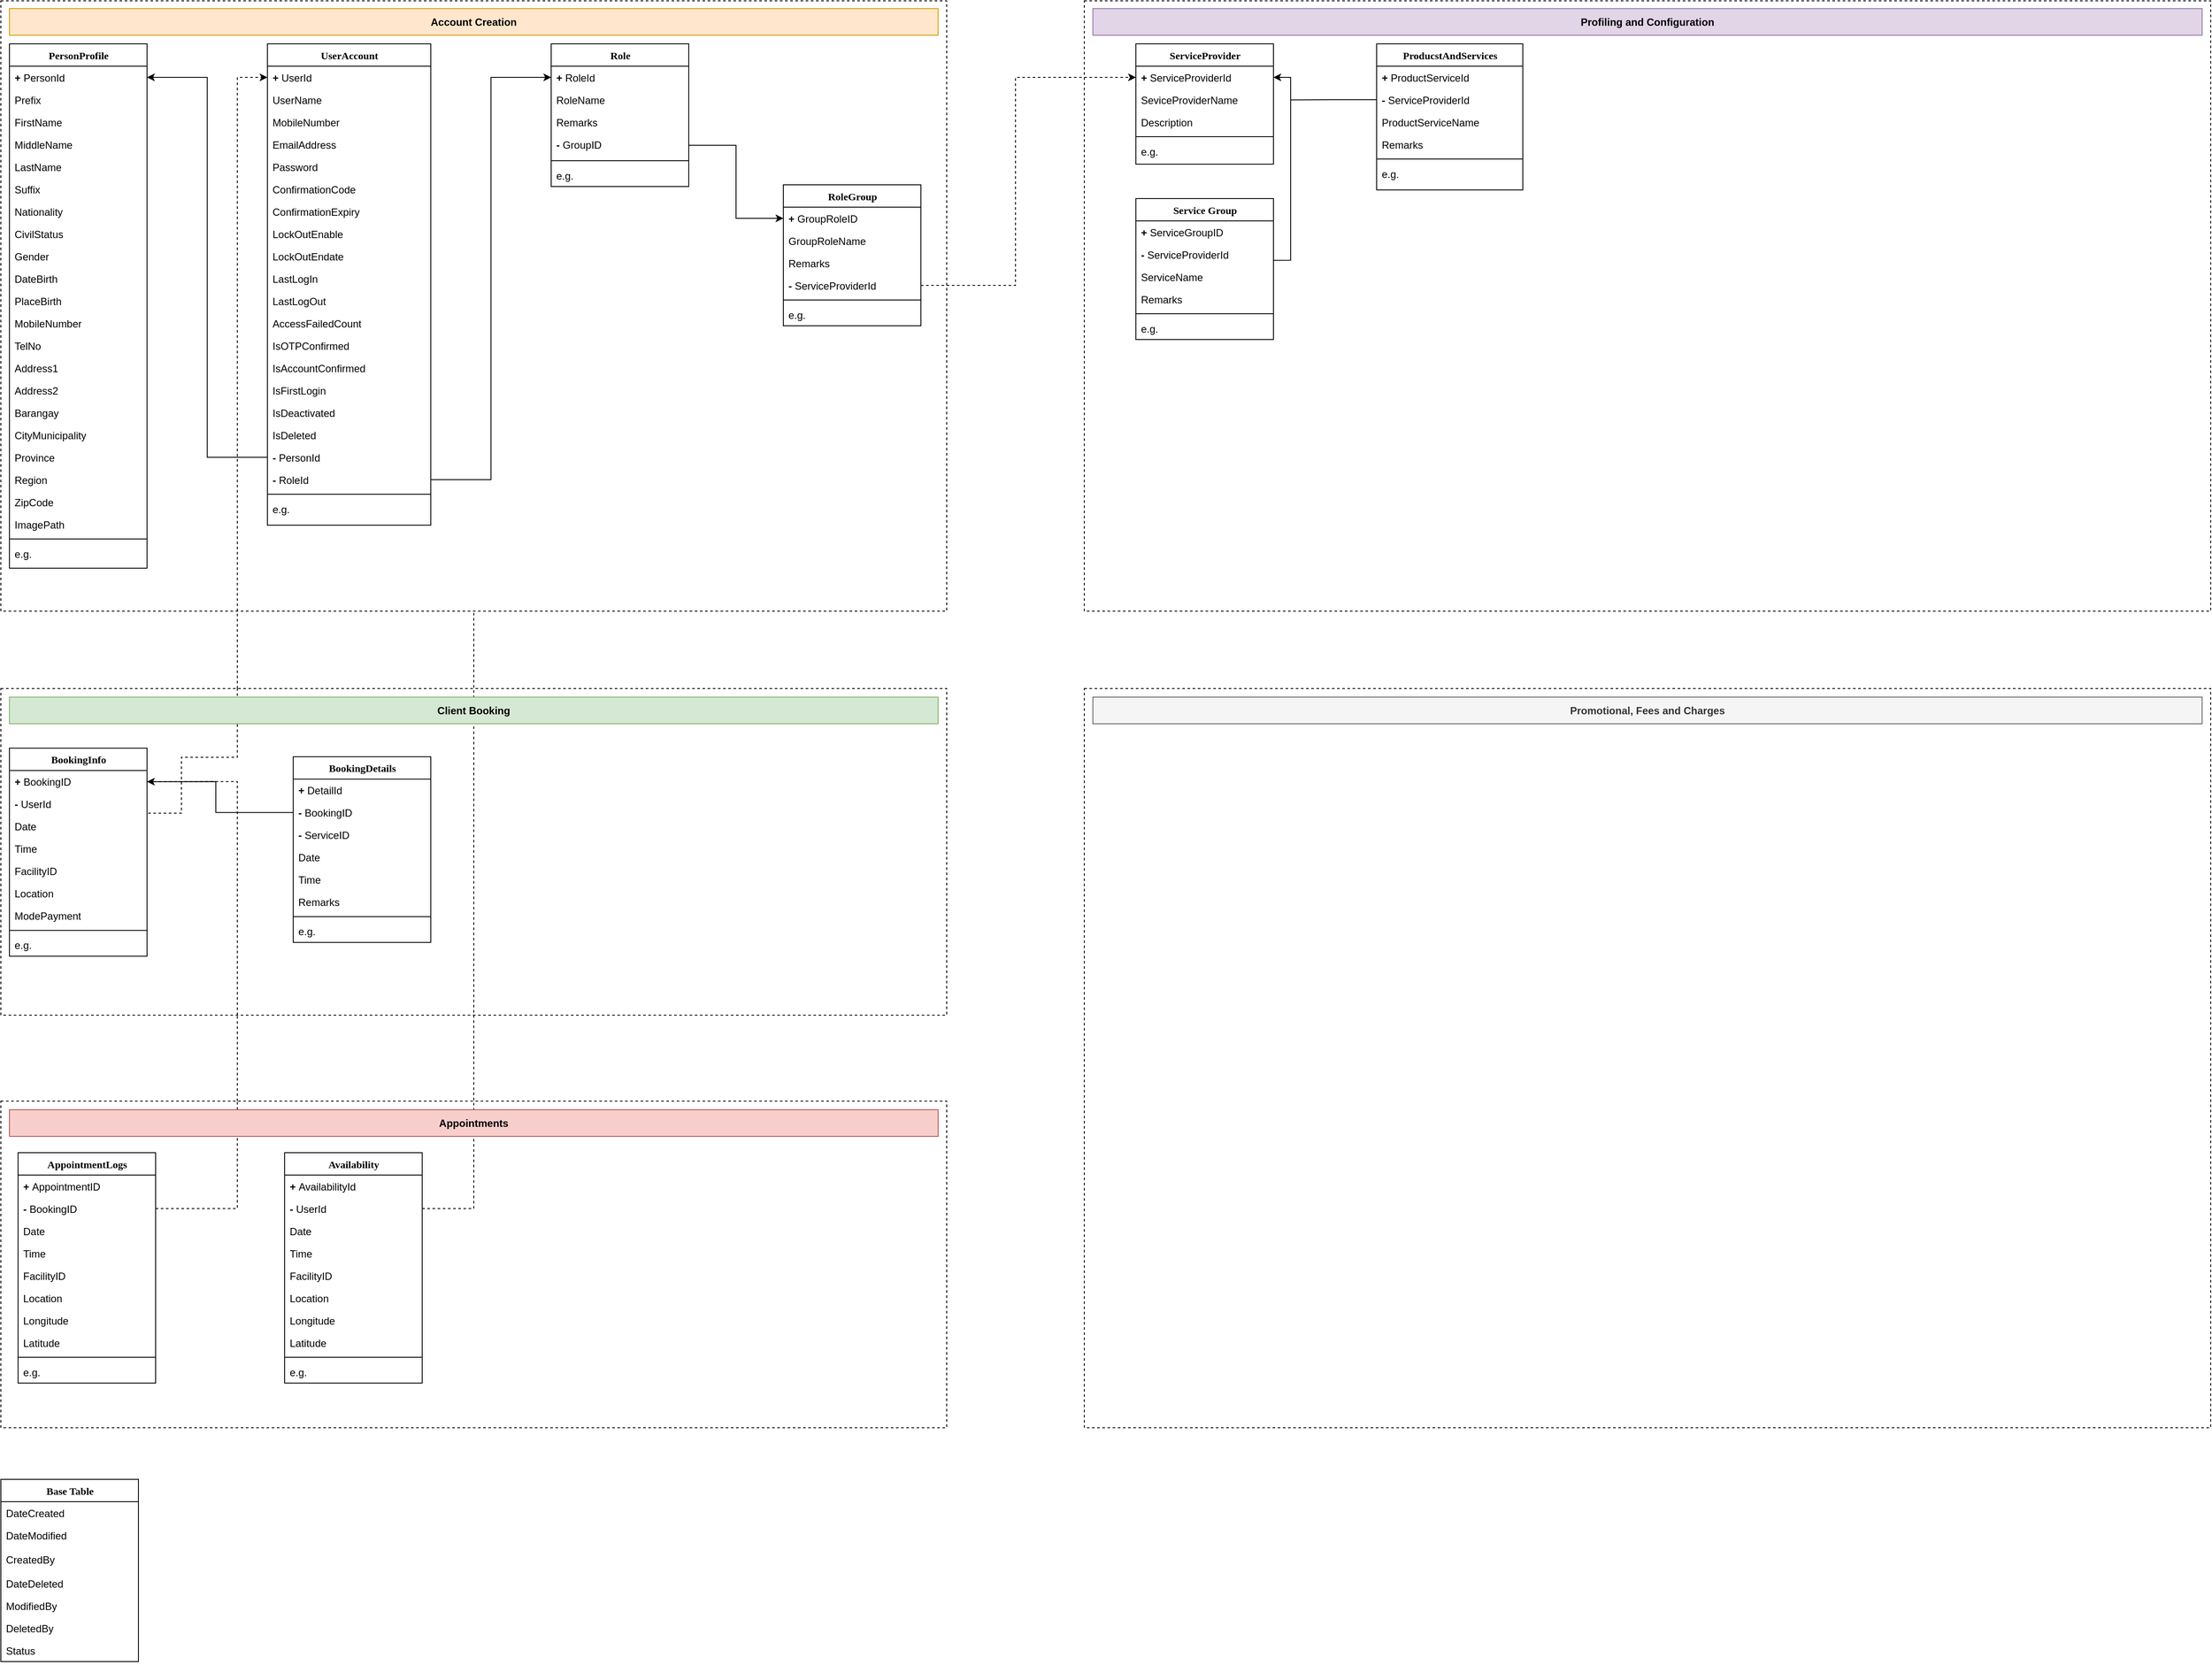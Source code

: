 <mxfile version="12.7.9" type="github"><diagram name="Page-1" id="9f46799a-70d6-7492-0946-bef42562c5a5"><mxGraphModel dx="1422" dy="755" grid="1" gridSize="10" guides="1" tooltips="1" connect="1" arrows="1" fold="1" page="1" pageScale="1" pageWidth="2000" pageHeight="1100" background="#ffffff" math="0" shadow="0"><root><mxCell id="0"/><mxCell id="1" parent="0"/><mxCell id="ITglvUe3gwtPKsWjHWGV-147" style="edgeStyle=orthogonalEdgeStyle;rounded=0;orthogonalLoop=1;jettySize=auto;html=1;exitX=1;exitY=0.5;exitDx=0;exitDy=0;entryX=0.5;entryY=1;entryDx=0;entryDy=0;dashed=1;endArrow=none;endFill=0;" parent="1" source="ITglvUe3gwtPKsWjHWGV-105" target="q9Uzjsfw6hCH-SWGccQt-11" edge="1"><mxGeometry relative="1" as="geometry"/></mxCell><mxCell id="ITglvUe3gwtPKsWjHWGV-150" value="" style="rounded=0;whiteSpace=wrap;html=1;fillColor=none;dashed=1;" parent="1" vertex="1"><mxGeometry x="1270" y="10" width="1310" height="710" as="geometry"/></mxCell><mxCell id="ITglvUe3gwtPKsWjHWGV-44" value="" style="rounded=0;whiteSpace=wrap;html=1;fillColor=none;dashed=1;" parent="1" vertex="1"><mxGeometry x="10" y="810" width="1100" height="380" as="geometry"/></mxCell><mxCell id="q9Uzjsfw6hCH-SWGccQt-11" value="" style="rounded=0;whiteSpace=wrap;html=1;fillColor=none;dashed=1;" parent="1" vertex="1"><mxGeometry x="10" y="10" width="1100" height="710" as="geometry"/></mxCell><mxCell id="78961159f06e98e8-17" value="PersonProfile" style="swimlane;html=1;fontStyle=1;align=center;verticalAlign=top;childLayout=stackLayout;horizontal=1;startSize=26;horizontalStack=0;resizeParent=1;resizeLast=0;collapsible=1;marginBottom=0;swimlaneFillColor=#ffffff;rounded=0;shadow=0;comic=0;labelBackgroundColor=none;strokeWidth=1;fillColor=none;fontFamily=Verdana;fontSize=12" parent="1" vertex="1"><mxGeometry x="20" y="60" width="160" height="610" as="geometry"><mxRectangle x="50" y="53" width="130" height="26" as="alternateBounds"/></mxGeometry></mxCell><mxCell id="78961159f06e98e8-21" value="&lt;b&gt;+&lt;/b&gt;&amp;nbsp;PersonId" style="text;html=1;strokeColor=none;fillColor=none;align=left;verticalAlign=top;spacingLeft=4;spacingRight=4;whiteSpace=wrap;overflow=hidden;rotatable=0;points=[[0,0.5],[1,0.5]];portConstraint=eastwest;" parent="78961159f06e98e8-17" vertex="1"><mxGeometry y="26" width="160" height="26" as="geometry"/></mxCell><mxCell id="78961159f06e98e8-25" value="Prefix" style="text;html=1;strokeColor=none;fillColor=none;align=left;verticalAlign=top;spacingLeft=4;spacingRight=4;whiteSpace=wrap;overflow=hidden;rotatable=0;points=[[0,0.5],[1,0.5]];portConstraint=eastwest;" parent="78961159f06e98e8-17" vertex="1"><mxGeometry y="52" width="160" height="26" as="geometry"/></mxCell><mxCell id="78961159f06e98e8-26" value="FirstName" style="text;html=1;strokeColor=none;fillColor=none;align=left;verticalAlign=top;spacingLeft=4;spacingRight=4;whiteSpace=wrap;overflow=hidden;rotatable=0;points=[[0,0.5],[1,0.5]];portConstraint=eastwest;" parent="78961159f06e98e8-17" vertex="1"><mxGeometry y="78" width="160" height="26" as="geometry"/></mxCell><mxCell id="78961159f06e98e8-24" value="MiddleName" style="text;html=1;strokeColor=none;fillColor=none;align=left;verticalAlign=top;spacingLeft=4;spacingRight=4;whiteSpace=wrap;overflow=hidden;rotatable=0;points=[[0,0.5],[1,0.5]];portConstraint=eastwest;" parent="78961159f06e98e8-17" vertex="1"><mxGeometry y="104" width="160" height="26" as="geometry"/></mxCell><mxCell id="q9Uzjsfw6hCH-SWGccQt-18" value="LastName" style="text;html=1;strokeColor=none;fillColor=none;align=left;verticalAlign=top;spacingLeft=4;spacingRight=4;whiteSpace=wrap;overflow=hidden;rotatable=0;points=[[0,0.5],[1,0.5]];portConstraint=eastwest;" parent="78961159f06e98e8-17" vertex="1"><mxGeometry y="130" width="160" height="26" as="geometry"/></mxCell><mxCell id="q9Uzjsfw6hCH-SWGccQt-19" value="Suffix" style="text;html=1;strokeColor=none;fillColor=none;align=left;verticalAlign=top;spacingLeft=4;spacingRight=4;whiteSpace=wrap;overflow=hidden;rotatable=0;points=[[0,0.5],[1,0.5]];portConstraint=eastwest;" parent="78961159f06e98e8-17" vertex="1"><mxGeometry y="156" width="160" height="26" as="geometry"/></mxCell><mxCell id="q9Uzjsfw6hCH-SWGccQt-20" value="Nationality" style="text;html=1;strokeColor=none;fillColor=none;align=left;verticalAlign=top;spacingLeft=4;spacingRight=4;whiteSpace=wrap;overflow=hidden;rotatable=0;points=[[0,0.5],[1,0.5]];portConstraint=eastwest;" parent="78961159f06e98e8-17" vertex="1"><mxGeometry y="182" width="160" height="26" as="geometry"/></mxCell><mxCell id="q9Uzjsfw6hCH-SWGccQt-21" value="CivilStatus" style="text;html=1;strokeColor=none;fillColor=none;align=left;verticalAlign=top;spacingLeft=4;spacingRight=4;whiteSpace=wrap;overflow=hidden;rotatable=0;points=[[0,0.5],[1,0.5]];portConstraint=eastwest;" parent="78961159f06e98e8-17" vertex="1"><mxGeometry y="208" width="160" height="26" as="geometry"/></mxCell><mxCell id="q9Uzjsfw6hCH-SWGccQt-22" value="Gender" style="text;html=1;strokeColor=none;fillColor=none;align=left;verticalAlign=top;spacingLeft=4;spacingRight=4;whiteSpace=wrap;overflow=hidden;rotatable=0;points=[[0,0.5],[1,0.5]];portConstraint=eastwest;" parent="78961159f06e98e8-17" vertex="1"><mxGeometry y="234" width="160" height="26" as="geometry"/></mxCell><mxCell id="q9Uzjsfw6hCH-SWGccQt-23" value="DateBirth" style="text;html=1;strokeColor=none;fillColor=none;align=left;verticalAlign=top;spacingLeft=4;spacingRight=4;whiteSpace=wrap;overflow=hidden;rotatable=0;points=[[0,0.5],[1,0.5]];portConstraint=eastwest;" parent="78961159f06e98e8-17" vertex="1"><mxGeometry y="260" width="160" height="26" as="geometry"/></mxCell><mxCell id="q9Uzjsfw6hCH-SWGccQt-24" value="PlaceBirth" style="text;html=1;strokeColor=none;fillColor=none;align=left;verticalAlign=top;spacingLeft=4;spacingRight=4;whiteSpace=wrap;overflow=hidden;rotatable=0;points=[[0,0.5],[1,0.5]];portConstraint=eastwest;" parent="78961159f06e98e8-17" vertex="1"><mxGeometry y="286" width="160" height="26" as="geometry"/></mxCell><mxCell id="q9Uzjsfw6hCH-SWGccQt-25" value="MobileNumber" style="text;html=1;strokeColor=none;fillColor=none;align=left;verticalAlign=top;spacingLeft=4;spacingRight=4;whiteSpace=wrap;overflow=hidden;rotatable=0;points=[[0,0.5],[1,0.5]];portConstraint=eastwest;" parent="78961159f06e98e8-17" vertex="1"><mxGeometry y="312" width="160" height="26" as="geometry"/></mxCell><mxCell id="q9Uzjsfw6hCH-SWGccQt-26" value="TelNo" style="text;html=1;strokeColor=none;fillColor=none;align=left;verticalAlign=top;spacingLeft=4;spacingRight=4;whiteSpace=wrap;overflow=hidden;rotatable=0;points=[[0,0.5],[1,0.5]];portConstraint=eastwest;" parent="78961159f06e98e8-17" vertex="1"><mxGeometry y="338" width="160" height="26" as="geometry"/></mxCell><mxCell id="q9Uzjsfw6hCH-SWGccQt-27" value="Address1" style="text;html=1;strokeColor=none;fillColor=none;align=left;verticalAlign=top;spacingLeft=4;spacingRight=4;whiteSpace=wrap;overflow=hidden;rotatable=0;points=[[0,0.5],[1,0.5]];portConstraint=eastwest;" parent="78961159f06e98e8-17" vertex="1"><mxGeometry y="364" width="160" height="26" as="geometry"/></mxCell><mxCell id="q9Uzjsfw6hCH-SWGccQt-28" value="Address2" style="text;html=1;strokeColor=none;fillColor=none;align=left;verticalAlign=top;spacingLeft=4;spacingRight=4;whiteSpace=wrap;overflow=hidden;rotatable=0;points=[[0,0.5],[1,0.5]];portConstraint=eastwest;" parent="78961159f06e98e8-17" vertex="1"><mxGeometry y="390" width="160" height="26" as="geometry"/></mxCell><mxCell id="q9Uzjsfw6hCH-SWGccQt-29" value="Barangay" style="text;html=1;strokeColor=none;fillColor=none;align=left;verticalAlign=top;spacingLeft=4;spacingRight=4;whiteSpace=wrap;overflow=hidden;rotatable=0;points=[[0,0.5],[1,0.5]];portConstraint=eastwest;" parent="78961159f06e98e8-17" vertex="1"><mxGeometry y="416" width="160" height="26" as="geometry"/></mxCell><mxCell id="q9Uzjsfw6hCH-SWGccQt-30" value="CityMunicipality" style="text;html=1;strokeColor=none;fillColor=none;align=left;verticalAlign=top;spacingLeft=4;spacingRight=4;whiteSpace=wrap;overflow=hidden;rotatable=0;points=[[0,0.5],[1,0.5]];portConstraint=eastwest;" parent="78961159f06e98e8-17" vertex="1"><mxGeometry y="442" width="160" height="26" as="geometry"/></mxCell><mxCell id="q9Uzjsfw6hCH-SWGccQt-31" value="Province" style="text;html=1;strokeColor=none;fillColor=none;align=left;verticalAlign=top;spacingLeft=4;spacingRight=4;whiteSpace=wrap;overflow=hidden;rotatable=0;points=[[0,0.5],[1,0.5]];portConstraint=eastwest;" parent="78961159f06e98e8-17" vertex="1"><mxGeometry y="468" width="160" height="26" as="geometry"/></mxCell><mxCell id="q9Uzjsfw6hCH-SWGccQt-32" value="Region" style="text;html=1;strokeColor=none;fillColor=none;align=left;verticalAlign=top;spacingLeft=4;spacingRight=4;whiteSpace=wrap;overflow=hidden;rotatable=0;points=[[0,0.5],[1,0.5]];portConstraint=eastwest;" parent="78961159f06e98e8-17" vertex="1"><mxGeometry y="494" width="160" height="26" as="geometry"/></mxCell><mxCell id="q9Uzjsfw6hCH-SWGccQt-33" value="ZipCode" style="text;html=1;strokeColor=none;fillColor=none;align=left;verticalAlign=top;spacingLeft=4;spacingRight=4;whiteSpace=wrap;overflow=hidden;rotatable=0;points=[[0,0.5],[1,0.5]];portConstraint=eastwest;" parent="78961159f06e98e8-17" vertex="1"><mxGeometry y="520" width="160" height="26" as="geometry"/></mxCell><mxCell id="q9Uzjsfw6hCH-SWGccQt-34" value="ImagePath" style="text;html=1;strokeColor=none;fillColor=none;align=left;verticalAlign=top;spacingLeft=4;spacingRight=4;whiteSpace=wrap;overflow=hidden;rotatable=0;points=[[0,0.5],[1,0.5]];portConstraint=eastwest;" parent="78961159f06e98e8-17" vertex="1"><mxGeometry y="546" width="160" height="26" as="geometry"/></mxCell><mxCell id="78961159f06e98e8-19" value="" style="line;html=1;strokeWidth=1;fillColor=none;align=left;verticalAlign=middle;spacingTop=-1;spacingLeft=3;spacingRight=3;rotatable=0;labelPosition=right;points=[];portConstraint=eastwest;" parent="78961159f06e98e8-17" vertex="1"><mxGeometry y="572" width="160" height="8" as="geometry"/></mxCell><mxCell id="ITglvUe3gwtPKsWjHWGV-89" value="e.g." style="text;html=1;strokeColor=none;fillColor=none;align=left;verticalAlign=top;spacingLeft=4;spacingRight=4;whiteSpace=wrap;overflow=hidden;rotatable=0;points=[[0,0.5],[1,0.5]];portConstraint=eastwest;" parent="78961159f06e98e8-17" vertex="1"><mxGeometry y="580" width="160" height="26" as="geometry"/></mxCell><mxCell id="78961159f06e98e8-30" value="UserAccount" style="swimlane;html=1;fontStyle=1;align=center;verticalAlign=top;childLayout=stackLayout;horizontal=1;startSize=26;horizontalStack=0;resizeParent=1;resizeLast=0;collapsible=1;marginBottom=0;swimlaneFillColor=#ffffff;rounded=0;shadow=0;comic=0;labelBackgroundColor=none;strokeWidth=1;fillColor=none;fontFamily=Verdana;fontSize=12" parent="1" vertex="1"><mxGeometry x="320" y="60" width="190" height="560" as="geometry"/></mxCell><mxCell id="78961159f06e98e8-31" value="&lt;b&gt;+&lt;/b&gt;&amp;nbsp;UserId" style="text;html=1;strokeColor=none;fillColor=none;align=left;verticalAlign=top;spacingLeft=4;spacingRight=4;whiteSpace=wrap;overflow=hidden;rotatable=0;points=[[0,0.5],[1,0.5]];portConstraint=eastwest;" parent="78961159f06e98e8-30" vertex="1"><mxGeometry y="26" width="190" height="26" as="geometry"/></mxCell><mxCell id="q9Uzjsfw6hCH-SWGccQt-2" value="UserName" style="text;html=1;strokeColor=none;fillColor=none;align=left;verticalAlign=top;spacingLeft=4;spacingRight=4;whiteSpace=wrap;overflow=hidden;rotatable=0;points=[[0,0.5],[1,0.5]];portConstraint=eastwest;" parent="78961159f06e98e8-30" vertex="1"><mxGeometry y="52" width="190" height="26" as="geometry"/></mxCell><mxCell id="78961159f06e98e8-32" value="MobileNumber" style="text;html=1;strokeColor=none;fillColor=none;align=left;verticalAlign=top;spacingLeft=4;spacingRight=4;whiteSpace=wrap;overflow=hidden;rotatable=0;points=[[0,0.5],[1,0.5]];portConstraint=eastwest;" parent="78961159f06e98e8-30" vertex="1"><mxGeometry y="78" width="190" height="26" as="geometry"/></mxCell><mxCell id="RQwbp3PXeXfjV2l4p9B8-5" value="EmailAddress" style="text;html=1;strokeColor=none;fillColor=none;align=left;verticalAlign=top;spacingLeft=4;spacingRight=4;whiteSpace=wrap;overflow=hidden;rotatable=0;points=[[0,0.5],[1,0.5]];portConstraint=eastwest;" parent="78961159f06e98e8-30" vertex="1"><mxGeometry y="104" width="190" height="26" as="geometry"/></mxCell><mxCell id="78961159f06e98e8-33" value="Password" style="text;html=1;strokeColor=none;fillColor=none;align=left;verticalAlign=top;spacingLeft=4;spacingRight=4;whiteSpace=wrap;overflow=hidden;rotatable=0;points=[[0,0.5],[1,0.5]];portConstraint=eastwest;" parent="78961159f06e98e8-30" vertex="1"><mxGeometry y="130" width="190" height="26" as="geometry"/></mxCell><mxCell id="78961159f06e98e8-36" value="ConfirmationCode" style="text;html=1;strokeColor=none;fillColor=none;align=left;verticalAlign=top;spacingLeft=4;spacingRight=4;whiteSpace=wrap;overflow=hidden;rotatable=0;points=[[0,0.5],[1,0.5]];portConstraint=eastwest;" parent="78961159f06e98e8-30" vertex="1"><mxGeometry y="156" width="190" height="26" as="geometry"/></mxCell><mxCell id="78961159f06e98e8-37" value="ConfirmationExpiry" style="text;html=1;strokeColor=none;fillColor=none;align=left;verticalAlign=top;spacingLeft=4;spacingRight=4;whiteSpace=wrap;overflow=hidden;rotatable=0;points=[[0,0.5],[1,0.5]];portConstraint=eastwest;" parent="78961159f06e98e8-30" vertex="1"><mxGeometry y="182" width="190" height="26" as="geometry"/></mxCell><mxCell id="ITglvUe3gwtPKsWjHWGV-1" value="LockOutEnable" style="text;html=1;strokeColor=none;fillColor=none;align=left;verticalAlign=top;spacingLeft=4;spacingRight=4;whiteSpace=wrap;overflow=hidden;rotatable=0;points=[[0,0.5],[1,0.5]];portConstraint=eastwest;" parent="78961159f06e98e8-30" vertex="1"><mxGeometry y="208" width="190" height="26" as="geometry"/></mxCell><mxCell id="ITglvUe3gwtPKsWjHWGV-3" value="LockOutEndate" style="text;html=1;strokeColor=none;fillColor=none;align=left;verticalAlign=top;spacingLeft=4;spacingRight=4;whiteSpace=wrap;overflow=hidden;rotatable=0;points=[[0,0.5],[1,0.5]];portConstraint=eastwest;" parent="78961159f06e98e8-30" vertex="1"><mxGeometry y="234" width="190" height="26" as="geometry"/></mxCell><mxCell id="ITglvUe3gwtPKsWjHWGV-4" value="LastLogIn" style="text;html=1;strokeColor=none;fillColor=none;align=left;verticalAlign=top;spacingLeft=4;spacingRight=4;whiteSpace=wrap;overflow=hidden;rotatable=0;points=[[0,0.5],[1,0.5]];portConstraint=eastwest;" parent="78961159f06e98e8-30" vertex="1"><mxGeometry y="260" width="190" height="26" as="geometry"/></mxCell><mxCell id="ITglvUe3gwtPKsWjHWGV-5" value="LastLogOut" style="text;html=1;strokeColor=none;fillColor=none;align=left;verticalAlign=top;spacingLeft=4;spacingRight=4;whiteSpace=wrap;overflow=hidden;rotatable=0;points=[[0,0.5],[1,0.5]];portConstraint=eastwest;" parent="78961159f06e98e8-30" vertex="1"><mxGeometry y="286" width="190" height="26" as="geometry"/></mxCell><mxCell id="ITglvUe3gwtPKsWjHWGV-6" value="AccessFailedCount" style="text;html=1;strokeColor=none;fillColor=none;align=left;verticalAlign=top;spacingLeft=4;spacingRight=4;whiteSpace=wrap;overflow=hidden;rotatable=0;points=[[0,0.5],[1,0.5]];portConstraint=eastwest;" parent="78961159f06e98e8-30" vertex="1"><mxGeometry y="312" width="190" height="26" as="geometry"/></mxCell><mxCell id="ITglvUe3gwtPKsWjHWGV-14" value="IsOTPConfirmed" style="text;html=1;strokeColor=none;fillColor=none;align=left;verticalAlign=top;spacingLeft=4;spacingRight=4;whiteSpace=wrap;overflow=hidden;rotatable=0;points=[[0,0.5],[1,0.5]];portConstraint=eastwest;" parent="78961159f06e98e8-30" vertex="1"><mxGeometry y="338" width="190" height="26" as="geometry"/></mxCell><mxCell id="ITglvUe3gwtPKsWjHWGV-7" value="IsAccountConfirmed" style="text;html=1;strokeColor=none;fillColor=none;align=left;verticalAlign=top;spacingLeft=4;spacingRight=4;whiteSpace=wrap;overflow=hidden;rotatable=0;points=[[0,0.5],[1,0.5]];portConstraint=eastwest;" parent="78961159f06e98e8-30" vertex="1"><mxGeometry y="364" width="190" height="26" as="geometry"/></mxCell><mxCell id="ITglvUe3gwtPKsWjHWGV-9" value="IsFirstLogin" style="text;html=1;strokeColor=none;fillColor=none;align=left;verticalAlign=top;spacingLeft=4;spacingRight=4;whiteSpace=wrap;overflow=hidden;rotatable=0;points=[[0,0.5],[1,0.5]];portConstraint=eastwest;" parent="78961159f06e98e8-30" vertex="1"><mxGeometry y="390" width="190" height="26" as="geometry"/></mxCell><mxCell id="ITglvUe3gwtPKsWjHWGV-10" value="IsDeactivated" style="text;html=1;strokeColor=none;fillColor=none;align=left;verticalAlign=top;spacingLeft=4;spacingRight=4;whiteSpace=wrap;overflow=hidden;rotatable=0;points=[[0,0.5],[1,0.5]];portConstraint=eastwest;" parent="78961159f06e98e8-30" vertex="1"><mxGeometry y="416" width="190" height="26" as="geometry"/></mxCell><mxCell id="ITglvUe3gwtPKsWjHWGV-11" value="IsDeleted" style="text;html=1;strokeColor=none;fillColor=none;align=left;verticalAlign=top;spacingLeft=4;spacingRight=4;whiteSpace=wrap;overflow=hidden;rotatable=0;points=[[0,0.5],[1,0.5]];portConstraint=eastwest;" parent="78961159f06e98e8-30" vertex="1"><mxGeometry y="442" width="190" height="26" as="geometry"/></mxCell><mxCell id="RQwbp3PXeXfjV2l4p9B8-6" value="&lt;b&gt;-&amp;nbsp;&lt;/b&gt;PersonId" style="text;html=1;strokeColor=none;fillColor=none;align=left;verticalAlign=top;spacingLeft=4;spacingRight=4;whiteSpace=wrap;overflow=hidden;rotatable=0;points=[[0,0.5],[1,0.5]];portConstraint=eastwest;" parent="78961159f06e98e8-30" vertex="1"><mxGeometry y="468" width="190" height="26" as="geometry"/></mxCell><mxCell id="78961159f06e98e8-34" value="&lt;b&gt;-&amp;nbsp;&lt;/b&gt;RoleId" style="text;html=1;strokeColor=none;fillColor=none;align=left;verticalAlign=top;spacingLeft=4;spacingRight=4;whiteSpace=wrap;overflow=hidden;rotatable=0;points=[[0,0.5],[1,0.5]];portConstraint=eastwest;" parent="78961159f06e98e8-30" vertex="1"><mxGeometry y="494" width="190" height="26" as="geometry"/></mxCell><mxCell id="78961159f06e98e8-38" value="" style="line;html=1;strokeWidth=1;fillColor=none;align=left;verticalAlign=middle;spacingTop=-1;spacingLeft=3;spacingRight=3;rotatable=0;labelPosition=right;points=[];portConstraint=eastwest;" parent="78961159f06e98e8-30" vertex="1"><mxGeometry y="520" width="190" height="8" as="geometry"/></mxCell><mxCell id="ITglvUe3gwtPKsWjHWGV-15" value="e.g." style="text;html=1;strokeColor=none;fillColor=none;align=left;verticalAlign=top;spacingLeft=4;spacingRight=4;whiteSpace=wrap;overflow=hidden;rotatable=0;points=[[0,0.5],[1,0.5]];portConstraint=eastwest;" parent="78961159f06e98e8-30" vertex="1"><mxGeometry y="528" width="190" height="26" as="geometry"/></mxCell><mxCell id="78961159f06e98e8-95" value="Role" style="swimlane;html=1;fontStyle=1;align=center;verticalAlign=top;childLayout=stackLayout;horizontal=1;startSize=26;horizontalStack=0;resizeParent=1;resizeLast=0;collapsible=1;marginBottom=0;swimlaneFillColor=#ffffff;rounded=0;shadow=0;comic=0;labelBackgroundColor=none;strokeWidth=1;fillColor=none;fontFamily=Verdana;fontSize=12" parent="1" vertex="1"><mxGeometry x="650" y="60" width="160" height="166" as="geometry"/></mxCell><mxCell id="78961159f06e98e8-96" value="&lt;b&gt;+&lt;/b&gt;&amp;nbsp;RoleId" style="text;html=1;strokeColor=none;fillColor=none;align=left;verticalAlign=top;spacingLeft=4;spacingRight=4;whiteSpace=wrap;overflow=hidden;rotatable=0;points=[[0,0.5],[1,0.5]];portConstraint=eastwest;" parent="78961159f06e98e8-95" vertex="1"><mxGeometry y="26" width="160" height="26" as="geometry"/></mxCell><mxCell id="ITglvUe3gwtPKsWjHWGV-20" value="RoleName" style="text;html=1;strokeColor=none;fillColor=none;align=left;verticalAlign=top;spacingLeft=4;spacingRight=4;whiteSpace=wrap;overflow=hidden;rotatable=0;points=[[0,0.5],[1,0.5]];portConstraint=eastwest;" parent="78961159f06e98e8-95" vertex="1"><mxGeometry y="52" width="160" height="26" as="geometry"/></mxCell><mxCell id="78961159f06e98e8-98" value="Remarks" style="text;html=1;strokeColor=none;fillColor=none;align=left;verticalAlign=top;spacingLeft=4;spacingRight=4;whiteSpace=wrap;overflow=hidden;rotatable=0;points=[[0,0.5],[1,0.5]];portConstraint=eastwest;" parent="78961159f06e98e8-95" vertex="1"><mxGeometry y="78" width="160" height="26" as="geometry"/></mxCell><mxCell id="78961159f06e98e8-97" value="&lt;b&gt;-&amp;nbsp;&lt;/b&gt;GroupID" style="text;html=1;strokeColor=none;fillColor=none;align=left;verticalAlign=top;spacingLeft=4;spacingRight=4;whiteSpace=wrap;overflow=hidden;rotatable=0;points=[[0,0.5],[1,0.5]];portConstraint=eastwest;" parent="78961159f06e98e8-95" vertex="1"><mxGeometry y="104" width="160" height="28" as="geometry"/></mxCell><mxCell id="78961159f06e98e8-103" value="" style="line;html=1;strokeWidth=1;fillColor=none;align=left;verticalAlign=middle;spacingTop=-1;spacingLeft=3;spacingRight=3;rotatable=0;labelPosition=right;points=[];portConstraint=eastwest;" parent="78961159f06e98e8-95" vertex="1"><mxGeometry y="132" width="160" height="8" as="geometry"/></mxCell><mxCell id="ITglvUe3gwtPKsWjHWGV-91" value="e.g." style="text;html=1;strokeColor=none;fillColor=none;align=left;verticalAlign=top;spacingLeft=4;spacingRight=4;whiteSpace=wrap;overflow=hidden;rotatable=0;points=[[0,0.5],[1,0.5]];portConstraint=eastwest;" parent="78961159f06e98e8-95" vertex="1"><mxGeometry y="140" width="160" height="26" as="geometry"/></mxCell><mxCell id="78961159f06e98e8-108" value="ServiceProvider" style="swimlane;html=1;fontStyle=1;align=center;verticalAlign=top;childLayout=stackLayout;horizontal=1;startSize=26;horizontalStack=0;resizeParent=1;resizeLast=0;collapsible=1;marginBottom=0;swimlaneFillColor=#ffffff;rounded=0;shadow=0;comic=0;labelBackgroundColor=none;strokeWidth=1;fillColor=none;fontFamily=Verdana;fontSize=12" parent="1" vertex="1"><mxGeometry x="1330" y="60" width="160" height="140" as="geometry"/></mxCell><mxCell id="78961159f06e98e8-109" value="&lt;b&gt;+&lt;/b&gt;&amp;nbsp;ServiceProviderId" style="text;html=1;strokeColor=none;fillColor=none;align=left;verticalAlign=top;spacingLeft=4;spacingRight=4;whiteSpace=wrap;overflow=hidden;rotatable=0;points=[[0,0.5],[1,0.5]];portConstraint=eastwest;" parent="78961159f06e98e8-108" vertex="1"><mxGeometry y="26" width="160" height="26" as="geometry"/></mxCell><mxCell id="78961159f06e98e8-110" value="SeviceProviderName" style="text;html=1;strokeColor=none;fillColor=none;align=left;verticalAlign=top;spacingLeft=4;spacingRight=4;whiteSpace=wrap;overflow=hidden;rotatable=0;points=[[0,0.5],[1,0.5]];portConstraint=eastwest;" parent="78961159f06e98e8-108" vertex="1"><mxGeometry y="52" width="160" height="26" as="geometry"/></mxCell><mxCell id="ITglvUe3gwtPKsWjHWGV-40" value="Description" style="text;html=1;strokeColor=none;fillColor=none;align=left;verticalAlign=top;spacingLeft=4;spacingRight=4;whiteSpace=wrap;overflow=hidden;rotatable=0;points=[[0,0.5],[1,0.5]];portConstraint=eastwest;" parent="78961159f06e98e8-108" vertex="1"><mxGeometry y="78" width="160" height="26" as="geometry"/></mxCell><mxCell id="78961159f06e98e8-116" value="" style="line;html=1;strokeWidth=1;fillColor=none;align=left;verticalAlign=middle;spacingTop=-1;spacingLeft=3;spacingRight=3;rotatable=0;labelPosition=right;points=[];portConstraint=eastwest;" parent="78961159f06e98e8-108" vertex="1"><mxGeometry y="104" width="160" height="8" as="geometry"/></mxCell><mxCell id="ITglvUe3gwtPKsWjHWGV-43" value="e.g." style="text;html=1;strokeColor=none;fillColor=none;align=left;verticalAlign=top;spacingLeft=4;spacingRight=4;whiteSpace=wrap;overflow=hidden;rotatable=0;points=[[0,0.5],[1,0.5]];portConstraint=eastwest;" parent="78961159f06e98e8-108" vertex="1"><mxGeometry y="112" width="160" height="26" as="geometry"/></mxCell><mxCell id="q9Uzjsfw6hCH-SWGccQt-3" value="Base Table" style="swimlane;html=1;fontStyle=1;align=center;verticalAlign=top;childLayout=stackLayout;horizontal=1;startSize=26;horizontalStack=0;resizeParent=1;resizeLast=0;collapsible=1;marginBottom=0;swimlaneFillColor=#ffffff;rounded=0;shadow=0;comic=0;labelBackgroundColor=none;strokeWidth=1;fillColor=none;fontFamily=Verdana;fontSize=12" parent="1" vertex="1"><mxGeometry x="10" y="1730.0" width="160" height="212" as="geometry"/></mxCell><mxCell id="q9Uzjsfw6hCH-SWGccQt-4" value="DateCreated" style="text;html=1;strokeColor=none;fillColor=none;align=left;verticalAlign=top;spacingLeft=4;spacingRight=4;whiteSpace=wrap;overflow=hidden;rotatable=0;points=[[0,0.5],[1,0.5]];portConstraint=eastwest;" parent="q9Uzjsfw6hCH-SWGccQt-3" vertex="1"><mxGeometry y="26" width="160" height="26" as="geometry"/></mxCell><mxCell id="q9Uzjsfw6hCH-SWGccQt-5" value="DateModified" style="text;html=1;strokeColor=none;fillColor=none;align=left;verticalAlign=top;spacingLeft=4;spacingRight=4;whiteSpace=wrap;overflow=hidden;rotatable=0;points=[[0,0.5],[1,0.5]];portConstraint=eastwest;" parent="q9Uzjsfw6hCH-SWGccQt-3" vertex="1"><mxGeometry y="52" width="160" height="28" as="geometry"/></mxCell><mxCell id="q9Uzjsfw6hCH-SWGccQt-15" value="CreatedBy" style="text;html=1;strokeColor=none;fillColor=none;align=left;verticalAlign=top;spacingLeft=4;spacingRight=4;whiteSpace=wrap;overflow=hidden;rotatable=0;points=[[0,0.5],[1,0.5]];portConstraint=eastwest;" parent="q9Uzjsfw6hCH-SWGccQt-3" vertex="1"><mxGeometry y="80" width="160" height="28" as="geometry"/></mxCell><mxCell id="q9Uzjsfw6hCH-SWGccQt-7" value="DateDeleted" style="text;html=1;strokeColor=none;fillColor=none;align=left;verticalAlign=top;spacingLeft=4;spacingRight=4;whiteSpace=wrap;overflow=hidden;rotatable=0;points=[[0,0.5],[1,0.5]];portConstraint=eastwest;" parent="q9Uzjsfw6hCH-SWGccQt-3" vertex="1"><mxGeometry y="108" width="160" height="26" as="geometry"/></mxCell><mxCell id="q9Uzjsfw6hCH-SWGccQt-8" value="ModifiedBy" style="text;html=1;strokeColor=none;fillColor=none;align=left;verticalAlign=top;spacingLeft=4;spacingRight=4;whiteSpace=wrap;overflow=hidden;rotatable=0;points=[[0,0.5],[1,0.5]];portConstraint=eastwest;" parent="q9Uzjsfw6hCH-SWGccQt-3" vertex="1"><mxGeometry y="134" width="160" height="26" as="geometry"/></mxCell><mxCell id="q9Uzjsfw6hCH-SWGccQt-16" value="DeletedBy" style="text;html=1;strokeColor=none;fillColor=none;align=left;verticalAlign=top;spacingLeft=4;spacingRight=4;whiteSpace=wrap;overflow=hidden;rotatable=0;points=[[0,0.5],[1,0.5]];portConstraint=eastwest;" parent="q9Uzjsfw6hCH-SWGccQt-3" vertex="1"><mxGeometry y="160" width="160" height="26" as="geometry"/></mxCell><mxCell id="q9Uzjsfw6hCH-SWGccQt-17" value="Status" style="text;html=1;strokeColor=none;fillColor=none;align=left;verticalAlign=top;spacingLeft=4;spacingRight=4;whiteSpace=wrap;overflow=hidden;rotatable=0;points=[[0,0.5],[1,0.5]];portConstraint=eastwest;" parent="q9Uzjsfw6hCH-SWGccQt-3" vertex="1"><mxGeometry y="186" width="160" height="26" as="geometry"/></mxCell><mxCell id="q9Uzjsfw6hCH-SWGccQt-1" style="orthogonalLoop=1;jettySize=auto;html=1;exitX=0;exitY=0.5;exitDx=0;exitDy=0;entryX=1;entryY=0.5;entryDx=0;entryDy=0;edgeStyle=orthogonalEdgeStyle;rounded=0;" parent="1" source="RQwbp3PXeXfjV2l4p9B8-6" target="78961159f06e98e8-21" edge="1"><mxGeometry relative="1" as="geometry"/></mxCell><mxCell id="ITglvUe3gwtPKsWjHWGV-19" style="edgeStyle=orthogonalEdgeStyle;rounded=0;orthogonalLoop=1;jettySize=auto;html=1;exitX=1;exitY=0.5;exitDx=0;exitDy=0;entryX=0;entryY=0.5;entryDx=0;entryDy=0;" parent="1" source="78961159f06e98e8-34" target="78961159f06e98e8-96" edge="1"><mxGeometry relative="1" as="geometry"/></mxCell><mxCell id="ITglvUe3gwtPKsWjHWGV-28" value="RoleGroup" style="swimlane;html=1;fontStyle=1;align=center;verticalAlign=top;childLayout=stackLayout;horizontal=1;startSize=26;horizontalStack=0;resizeParent=1;resizeLast=0;collapsible=1;marginBottom=0;swimlaneFillColor=#ffffff;rounded=0;shadow=0;comic=0;labelBackgroundColor=none;strokeWidth=1;fillColor=none;fontFamily=Verdana;fontSize=12" parent="1" vertex="1"><mxGeometry x="920" y="224" width="160" height="164" as="geometry"/></mxCell><mxCell id="ITglvUe3gwtPKsWjHWGV-29" value="&lt;b&gt;+&lt;/b&gt;&amp;nbsp;GroupRoleID" style="text;html=1;strokeColor=none;fillColor=none;align=left;verticalAlign=top;spacingLeft=4;spacingRight=4;whiteSpace=wrap;overflow=hidden;rotatable=0;points=[[0,0.5],[1,0.5]];portConstraint=eastwest;" parent="ITglvUe3gwtPKsWjHWGV-28" vertex="1"><mxGeometry y="26" width="160" height="26" as="geometry"/></mxCell><mxCell id="ITglvUe3gwtPKsWjHWGV-31" value="GroupRoleName" style="text;html=1;strokeColor=none;fillColor=none;align=left;verticalAlign=top;spacingLeft=4;spacingRight=4;whiteSpace=wrap;overflow=hidden;rotatable=0;points=[[0,0.5],[1,0.5]];portConstraint=eastwest;" parent="ITglvUe3gwtPKsWjHWGV-28" vertex="1"><mxGeometry y="52" width="160" height="26" as="geometry"/></mxCell><mxCell id="ITglvUe3gwtPKsWjHWGV-32" value="Remarks" style="text;html=1;strokeColor=none;fillColor=none;align=left;verticalAlign=top;spacingLeft=4;spacingRight=4;whiteSpace=wrap;overflow=hidden;rotatable=0;points=[[0,0.5],[1,0.5]];portConstraint=eastwest;" parent="ITglvUe3gwtPKsWjHWGV-28" vertex="1"><mxGeometry y="78" width="160" height="26" as="geometry"/></mxCell><mxCell id="ITglvUe3gwtPKsWjHWGV-88" value="&lt;b&gt;-&amp;nbsp;&lt;/b&gt;ServiceProviderId" style="text;html=1;strokeColor=none;fillColor=none;align=left;verticalAlign=top;spacingLeft=4;spacingRight=4;whiteSpace=wrap;overflow=hidden;rotatable=0;points=[[0,0.5],[1,0.5]];portConstraint=eastwest;" parent="ITglvUe3gwtPKsWjHWGV-28" vertex="1"><mxGeometry y="104" width="160" height="26" as="geometry"/></mxCell><mxCell id="ITglvUe3gwtPKsWjHWGV-33" value="" style="line;html=1;strokeWidth=1;fillColor=none;align=left;verticalAlign=middle;spacingTop=-1;spacingLeft=3;spacingRight=3;rotatable=0;labelPosition=right;points=[];portConstraint=eastwest;" parent="ITglvUe3gwtPKsWjHWGV-28" vertex="1"><mxGeometry y="130" width="160" height="8" as="geometry"/></mxCell><mxCell id="ITglvUe3gwtPKsWjHWGV-90" value="e.g." style="text;html=1;strokeColor=none;fillColor=none;align=left;verticalAlign=top;spacingLeft=4;spacingRight=4;whiteSpace=wrap;overflow=hidden;rotatable=0;points=[[0,0.5],[1,0.5]];portConstraint=eastwest;" parent="ITglvUe3gwtPKsWjHWGV-28" vertex="1"><mxGeometry y="138" width="160" height="26" as="geometry"/></mxCell><mxCell id="ITglvUe3gwtPKsWjHWGV-35" style="edgeStyle=orthogonalEdgeStyle;rounded=0;orthogonalLoop=1;jettySize=auto;html=1;" parent="1" source="78961159f06e98e8-97" target="ITglvUe3gwtPKsWjHWGV-29" edge="1"><mxGeometry relative="1" as="geometry"/></mxCell><mxCell id="ITglvUe3gwtPKsWjHWGV-38" style="edgeStyle=orthogonalEdgeStyle;rounded=0;orthogonalLoop=1;jettySize=auto;html=1;exitX=1;exitY=0.5;exitDx=0;exitDy=0;entryX=0;entryY=0.5;entryDx=0;entryDy=0;dashed=1;" parent="1" source="ITglvUe3gwtPKsWjHWGV-88" target="78961159f06e98e8-109" edge="1"><mxGeometry relative="1" as="geometry"><Array as="points"><mxPoint x="1190" y="341"/><mxPoint x="1190" y="99"/></Array></mxGeometry></mxCell><mxCell id="ITglvUe3gwtPKsWjHWGV-41" value="&lt;b&gt;Account Creation&lt;/b&gt;" style="rounded=0;whiteSpace=wrap;html=1;fillColor=#ffe6cc;strokeColor=#d79b00;" parent="1" vertex="1"><mxGeometry x="20" y="19" width="1080" height="31" as="geometry"/></mxCell><mxCell id="ITglvUe3gwtPKsWjHWGV-76" style="edgeStyle=orthogonalEdgeStyle;rounded=0;orthogonalLoop=1;jettySize=auto;html=1;exitX=0.25;exitY=0;exitDx=0;exitDy=0;entryX=0;entryY=0.5;entryDx=0;entryDy=0;dashed=1;" parent="1" source="ITglvUe3gwtPKsWjHWGV-44" target="78961159f06e98e8-31" edge="1"><mxGeometry relative="1" as="geometry"><Array as="points"><mxPoint x="285" y="99"/></Array></mxGeometry></mxCell><mxCell id="ITglvUe3gwtPKsWjHWGV-69" value="BookingInfo" style="swimlane;html=1;fontStyle=1;align=center;verticalAlign=top;childLayout=stackLayout;horizontal=1;startSize=26;horizontalStack=0;resizeParent=1;resizeLast=0;collapsible=1;marginBottom=0;swimlaneFillColor=#ffffff;rounded=0;shadow=0;comic=0;labelBackgroundColor=none;strokeWidth=1;fillColor=none;fontFamily=Verdana;fontSize=12" parent="1" vertex="1"><mxGeometry x="20" y="879.33" width="160" height="242" as="geometry"/></mxCell><mxCell id="ITglvUe3gwtPKsWjHWGV-70" value="&lt;b&gt;+&lt;/b&gt;&amp;nbsp;BookingID" style="text;html=1;strokeColor=none;fillColor=none;align=left;verticalAlign=top;spacingLeft=4;spacingRight=4;whiteSpace=wrap;overflow=hidden;rotatable=0;points=[[0,0.5],[1,0.5]];portConstraint=eastwest;" parent="ITglvUe3gwtPKsWjHWGV-69" vertex="1"><mxGeometry y="26" width="160" height="26" as="geometry"/></mxCell><mxCell id="ITglvUe3gwtPKsWjHWGV-71" value="&lt;b&gt;-&amp;nbsp;&lt;/b&gt;UserId" style="text;html=1;strokeColor=none;fillColor=none;align=left;verticalAlign=top;spacingLeft=4;spacingRight=4;whiteSpace=wrap;overflow=hidden;rotatable=0;points=[[0,0.5],[1,0.5]];portConstraint=eastwest;" parent="ITglvUe3gwtPKsWjHWGV-69" vertex="1"><mxGeometry y="52" width="160" height="26" as="geometry"/></mxCell><mxCell id="ITglvUe3gwtPKsWjHWGV-72" value="Date" style="text;html=1;strokeColor=none;fillColor=none;align=left;verticalAlign=top;spacingLeft=4;spacingRight=4;whiteSpace=wrap;overflow=hidden;rotatable=0;points=[[0,0.5],[1,0.5]];portConstraint=eastwest;" parent="ITglvUe3gwtPKsWjHWGV-69" vertex="1"><mxGeometry y="78" width="160" height="26" as="geometry"/></mxCell><mxCell id="ITglvUe3gwtPKsWjHWGV-73" value="Time" style="text;html=1;strokeColor=none;fillColor=none;align=left;verticalAlign=top;spacingLeft=4;spacingRight=4;whiteSpace=wrap;overflow=hidden;rotatable=0;points=[[0,0.5],[1,0.5]];portConstraint=eastwest;" parent="ITglvUe3gwtPKsWjHWGV-69" vertex="1"><mxGeometry y="104" width="160" height="26" as="geometry"/></mxCell><mxCell id="ITglvUe3gwtPKsWjHWGV-83" value="FacilityID" style="text;html=1;strokeColor=none;fillColor=none;align=left;verticalAlign=top;spacingLeft=4;spacingRight=4;whiteSpace=wrap;overflow=hidden;rotatable=0;points=[[0,0.5],[1,0.5]];portConstraint=eastwest;" parent="ITglvUe3gwtPKsWjHWGV-69" vertex="1"><mxGeometry y="130" width="160" height="26" as="geometry"/></mxCell><mxCell id="ITglvUe3gwtPKsWjHWGV-84" value="Location" style="text;html=1;strokeColor=none;fillColor=none;align=left;verticalAlign=top;spacingLeft=4;spacingRight=4;whiteSpace=wrap;overflow=hidden;rotatable=0;points=[[0,0.5],[1,0.5]];portConstraint=eastwest;" parent="ITglvUe3gwtPKsWjHWGV-69" vertex="1"><mxGeometry y="156" width="160" height="26" as="geometry"/></mxCell><mxCell id="ITglvUe3gwtPKsWjHWGV-100" value="ModePayment" style="text;html=1;strokeColor=none;fillColor=none;align=left;verticalAlign=top;spacingLeft=4;spacingRight=4;whiteSpace=wrap;overflow=hidden;rotatable=0;points=[[0,0.5],[1,0.5]];portConstraint=eastwest;" parent="ITglvUe3gwtPKsWjHWGV-69" vertex="1"><mxGeometry y="182" width="160" height="26" as="geometry"/></mxCell><mxCell id="ITglvUe3gwtPKsWjHWGV-74" value="" style="line;html=1;strokeWidth=1;fillColor=none;align=left;verticalAlign=middle;spacingTop=-1;spacingLeft=3;spacingRight=3;rotatable=0;labelPosition=right;points=[];portConstraint=eastwest;" parent="ITglvUe3gwtPKsWjHWGV-69" vertex="1"><mxGeometry y="208" width="160" height="8" as="geometry"/></mxCell><mxCell id="ITglvUe3gwtPKsWjHWGV-81" value="e.g." style="text;html=1;strokeColor=none;fillColor=none;align=left;verticalAlign=top;spacingLeft=4;spacingRight=4;whiteSpace=wrap;overflow=hidden;rotatable=0;points=[[0,0.5],[1,0.5]];portConstraint=eastwest;" parent="ITglvUe3gwtPKsWjHWGV-69" vertex="1"><mxGeometry y="216" width="160" height="26" as="geometry"/></mxCell><mxCell id="ITglvUe3gwtPKsWjHWGV-99" style="edgeStyle=orthogonalEdgeStyle;rounded=0;orthogonalLoop=1;jettySize=auto;html=1;exitX=1;exitY=0.5;exitDx=0;exitDy=0;entryX=0.25;entryY=0;entryDx=0;entryDy=0;dashed=1;endArrow=none;endFill=0;" parent="1" source="ITglvUe3gwtPKsWjHWGV-71" target="ITglvUe3gwtPKsWjHWGV-44" edge="1"><mxGeometry relative="1" as="geometry"><Array as="points"><mxPoint x="220" y="955"/><mxPoint x="220" y="890"/><mxPoint x="285" y="890"/></Array></mxGeometry></mxCell><mxCell id="ITglvUe3gwtPKsWjHWGV-144" style="edgeStyle=orthogonalEdgeStyle;rounded=0;orthogonalLoop=1;jettySize=auto;html=1;exitX=0.25;exitY=0;exitDx=0;exitDy=0;entryX=0.25;entryY=1;entryDx=0;entryDy=0;endArrow=none;endFill=0;dashed=1;" parent="1" source="ITglvUe3gwtPKsWjHWGV-101" target="ITglvUe3gwtPKsWjHWGV-44" edge="1"><mxGeometry relative="1" as="geometry"/></mxCell><mxCell id="ITglvUe3gwtPKsWjHWGV-101" value="" style="rounded=0;whiteSpace=wrap;html=1;fillColor=none;dashed=1;" parent="1" vertex="1"><mxGeometry x="10" y="1290" width="1100" height="380" as="geometry"/></mxCell><mxCell id="ITglvUe3gwtPKsWjHWGV-103" value="Availability" style="swimlane;html=1;fontStyle=1;align=center;verticalAlign=top;childLayout=stackLayout;horizontal=1;startSize=26;horizontalStack=0;resizeParent=1;resizeLast=0;collapsible=1;marginBottom=0;swimlaneFillColor=#ffffff;rounded=0;shadow=0;comic=0;labelBackgroundColor=none;strokeWidth=1;fillColor=none;fontFamily=Verdana;fontSize=12" parent="1" vertex="1"><mxGeometry x="340" y="1350" width="160" height="268" as="geometry"/></mxCell><mxCell id="ITglvUe3gwtPKsWjHWGV-104" value="&lt;b&gt;+&lt;/b&gt;&amp;nbsp;AvailabilityId" style="text;html=1;strokeColor=none;fillColor=none;align=left;verticalAlign=top;spacingLeft=4;spacingRight=4;whiteSpace=wrap;overflow=hidden;rotatable=0;points=[[0,0.5],[1,0.5]];portConstraint=eastwest;" parent="ITglvUe3gwtPKsWjHWGV-103" vertex="1"><mxGeometry y="26" width="160" height="26" as="geometry"/></mxCell><mxCell id="ITglvUe3gwtPKsWjHWGV-105" value="&lt;b&gt;-&amp;nbsp;&lt;/b&gt;UserId" style="text;html=1;strokeColor=none;fillColor=none;align=left;verticalAlign=top;spacingLeft=4;spacingRight=4;whiteSpace=wrap;overflow=hidden;rotatable=0;points=[[0,0.5],[1,0.5]];portConstraint=eastwest;" parent="ITglvUe3gwtPKsWjHWGV-103" vertex="1"><mxGeometry y="52" width="160" height="26" as="geometry"/></mxCell><mxCell id="ITglvUe3gwtPKsWjHWGV-106" value="Date" style="text;html=1;strokeColor=none;fillColor=none;align=left;verticalAlign=top;spacingLeft=4;spacingRight=4;whiteSpace=wrap;overflow=hidden;rotatable=0;points=[[0,0.5],[1,0.5]];portConstraint=eastwest;" parent="ITglvUe3gwtPKsWjHWGV-103" vertex="1"><mxGeometry y="78" width="160" height="26" as="geometry"/></mxCell><mxCell id="ITglvUe3gwtPKsWjHWGV-107" value="Time" style="text;html=1;strokeColor=none;fillColor=none;align=left;verticalAlign=top;spacingLeft=4;spacingRight=4;whiteSpace=wrap;overflow=hidden;rotatable=0;points=[[0,0.5],[1,0.5]];portConstraint=eastwest;" parent="ITglvUe3gwtPKsWjHWGV-103" vertex="1"><mxGeometry y="104" width="160" height="26" as="geometry"/></mxCell><mxCell id="ITglvUe3gwtPKsWjHWGV-108" value="FacilityID" style="text;html=1;strokeColor=none;fillColor=none;align=left;verticalAlign=top;spacingLeft=4;spacingRight=4;whiteSpace=wrap;overflow=hidden;rotatable=0;points=[[0,0.5],[1,0.5]];portConstraint=eastwest;" parent="ITglvUe3gwtPKsWjHWGV-103" vertex="1"><mxGeometry y="130" width="160" height="26" as="geometry"/></mxCell><mxCell id="ITglvUe3gwtPKsWjHWGV-109" value="Location" style="text;html=1;strokeColor=none;fillColor=none;align=left;verticalAlign=top;spacingLeft=4;spacingRight=4;whiteSpace=wrap;overflow=hidden;rotatable=0;points=[[0,0.5],[1,0.5]];portConstraint=eastwest;" parent="ITglvUe3gwtPKsWjHWGV-103" vertex="1"><mxGeometry y="156" width="160" height="26" as="geometry"/></mxCell><mxCell id="ITglvUe3gwtPKsWjHWGV-110" value="Longitude" style="text;html=1;strokeColor=none;fillColor=none;align=left;verticalAlign=top;spacingLeft=4;spacingRight=4;whiteSpace=wrap;overflow=hidden;rotatable=0;points=[[0,0.5],[1,0.5]];portConstraint=eastwest;" parent="ITglvUe3gwtPKsWjHWGV-103" vertex="1"><mxGeometry y="182" width="160" height="26" as="geometry"/></mxCell><mxCell id="ITglvUe3gwtPKsWjHWGV-113" value="Latitude" style="text;html=1;strokeColor=none;fillColor=none;align=left;verticalAlign=top;spacingLeft=4;spacingRight=4;whiteSpace=wrap;overflow=hidden;rotatable=0;points=[[0,0.5],[1,0.5]];portConstraint=eastwest;" parent="ITglvUe3gwtPKsWjHWGV-103" vertex="1"><mxGeometry y="208" width="160" height="26" as="geometry"/></mxCell><mxCell id="ITglvUe3gwtPKsWjHWGV-111" value="" style="line;html=1;strokeWidth=1;fillColor=none;align=left;verticalAlign=middle;spacingTop=-1;spacingLeft=3;spacingRight=3;rotatable=0;labelPosition=right;points=[];portConstraint=eastwest;" parent="ITglvUe3gwtPKsWjHWGV-103" vertex="1"><mxGeometry y="234" width="160" height="8" as="geometry"/></mxCell><mxCell id="ITglvUe3gwtPKsWjHWGV-112" value="e.g." style="text;html=1;strokeColor=none;fillColor=none;align=left;verticalAlign=top;spacingLeft=4;spacingRight=4;whiteSpace=wrap;overflow=hidden;rotatable=0;points=[[0,0.5],[1,0.5]];portConstraint=eastwest;" parent="ITglvUe3gwtPKsWjHWGV-103" vertex="1"><mxGeometry y="242" width="160" height="26" as="geometry"/></mxCell><mxCell id="ITglvUe3gwtPKsWjHWGV-115" value="AppointmentLogs" style="swimlane;html=1;fontStyle=1;align=center;verticalAlign=top;childLayout=stackLayout;horizontal=1;startSize=26;horizontalStack=0;resizeParent=1;resizeLast=0;collapsible=1;marginBottom=0;swimlaneFillColor=#ffffff;rounded=0;shadow=0;comic=0;labelBackgroundColor=none;strokeWidth=1;fillColor=none;fontFamily=Verdana;fontSize=12" parent="1" vertex="1"><mxGeometry x="30.0" y="1350" width="160" height="268" as="geometry"/></mxCell><mxCell id="ITglvUe3gwtPKsWjHWGV-116" value="&lt;b&gt;+&lt;/b&gt;&amp;nbsp;AppointmentID" style="text;html=1;strokeColor=none;fillColor=none;align=left;verticalAlign=top;spacingLeft=4;spacingRight=4;whiteSpace=wrap;overflow=hidden;rotatable=0;points=[[0,0.5],[1,0.5]];portConstraint=eastwest;" parent="ITglvUe3gwtPKsWjHWGV-115" vertex="1"><mxGeometry y="26" width="160" height="26" as="geometry"/></mxCell><mxCell id="ITglvUe3gwtPKsWjHWGV-117" value="&lt;b&gt;-&amp;nbsp;&lt;/b&gt;BookingID" style="text;html=1;strokeColor=none;fillColor=none;align=left;verticalAlign=top;spacingLeft=4;spacingRight=4;whiteSpace=wrap;overflow=hidden;rotatable=0;points=[[0,0.5],[1,0.5]];portConstraint=eastwest;" parent="ITglvUe3gwtPKsWjHWGV-115" vertex="1"><mxGeometry y="52" width="160" height="26" as="geometry"/></mxCell><mxCell id="ITglvUe3gwtPKsWjHWGV-118" value="Date" style="text;html=1;strokeColor=none;fillColor=none;align=left;verticalAlign=top;spacingLeft=4;spacingRight=4;whiteSpace=wrap;overflow=hidden;rotatable=0;points=[[0,0.5],[1,0.5]];portConstraint=eastwest;" parent="ITglvUe3gwtPKsWjHWGV-115" vertex="1"><mxGeometry y="78" width="160" height="26" as="geometry"/></mxCell><mxCell id="ITglvUe3gwtPKsWjHWGV-119" value="Time" style="text;html=1;strokeColor=none;fillColor=none;align=left;verticalAlign=top;spacingLeft=4;spacingRight=4;whiteSpace=wrap;overflow=hidden;rotatable=0;points=[[0,0.5],[1,0.5]];portConstraint=eastwest;" parent="ITglvUe3gwtPKsWjHWGV-115" vertex="1"><mxGeometry y="104" width="160" height="26" as="geometry"/></mxCell><mxCell id="ITglvUe3gwtPKsWjHWGV-120" value="FacilityID" style="text;html=1;strokeColor=none;fillColor=none;align=left;verticalAlign=top;spacingLeft=4;spacingRight=4;whiteSpace=wrap;overflow=hidden;rotatable=0;points=[[0,0.5],[1,0.5]];portConstraint=eastwest;" parent="ITglvUe3gwtPKsWjHWGV-115" vertex="1"><mxGeometry y="130" width="160" height="26" as="geometry"/></mxCell><mxCell id="ITglvUe3gwtPKsWjHWGV-121" value="Location" style="text;html=1;strokeColor=none;fillColor=none;align=left;verticalAlign=top;spacingLeft=4;spacingRight=4;whiteSpace=wrap;overflow=hidden;rotatable=0;points=[[0,0.5],[1,0.5]];portConstraint=eastwest;" parent="ITglvUe3gwtPKsWjHWGV-115" vertex="1"><mxGeometry y="156" width="160" height="26" as="geometry"/></mxCell><mxCell id="ITglvUe3gwtPKsWjHWGV-122" value="Longitude" style="text;html=1;strokeColor=none;fillColor=none;align=left;verticalAlign=top;spacingLeft=4;spacingRight=4;whiteSpace=wrap;overflow=hidden;rotatable=0;points=[[0,0.5],[1,0.5]];portConstraint=eastwest;" parent="ITglvUe3gwtPKsWjHWGV-115" vertex="1"><mxGeometry y="182" width="160" height="26" as="geometry"/></mxCell><mxCell id="ITglvUe3gwtPKsWjHWGV-123" value="Latitude" style="text;html=1;strokeColor=none;fillColor=none;align=left;verticalAlign=top;spacingLeft=4;spacingRight=4;whiteSpace=wrap;overflow=hidden;rotatable=0;points=[[0,0.5],[1,0.5]];portConstraint=eastwest;" parent="ITglvUe3gwtPKsWjHWGV-115" vertex="1"><mxGeometry y="208" width="160" height="26" as="geometry"/></mxCell><mxCell id="ITglvUe3gwtPKsWjHWGV-124" value="" style="line;html=1;strokeWidth=1;fillColor=none;align=left;verticalAlign=middle;spacingTop=-1;spacingLeft=3;spacingRight=3;rotatable=0;labelPosition=right;points=[];portConstraint=eastwest;" parent="ITglvUe3gwtPKsWjHWGV-115" vertex="1"><mxGeometry y="234" width="160" height="8" as="geometry"/></mxCell><mxCell id="ITglvUe3gwtPKsWjHWGV-125" value="e.g." style="text;html=1;strokeColor=none;fillColor=none;align=left;verticalAlign=top;spacingLeft=4;spacingRight=4;whiteSpace=wrap;overflow=hidden;rotatable=0;points=[[0,0.5],[1,0.5]];portConstraint=eastwest;" parent="ITglvUe3gwtPKsWjHWGV-115" vertex="1"><mxGeometry y="242" width="160" height="26" as="geometry"/></mxCell><mxCell id="ITglvUe3gwtPKsWjHWGV-130" style="edgeStyle=orthogonalEdgeStyle;rounded=0;orthogonalLoop=1;jettySize=auto;html=1;exitX=0.25;exitY=1;exitDx=0;exitDy=0;entryX=1;entryY=0.5;entryDx=0;entryDy=0;dashed=1;" parent="1" source="ITglvUe3gwtPKsWjHWGV-44" target="ITglvUe3gwtPKsWjHWGV-70" edge="1"><mxGeometry relative="1" as="geometry"><Array as="points"><mxPoint x="285" y="918"/></Array></mxGeometry></mxCell><mxCell id="ITglvUe3gwtPKsWjHWGV-131" value="BookingDetails" style="swimlane;html=1;fontStyle=1;align=center;verticalAlign=top;childLayout=stackLayout;horizontal=1;startSize=26;horizontalStack=0;resizeParent=1;resizeLast=0;collapsible=1;marginBottom=0;swimlaneFillColor=#ffffff;rounded=0;shadow=0;comic=0;labelBackgroundColor=none;strokeWidth=1;fillColor=none;fontFamily=Verdana;fontSize=12" parent="1" vertex="1"><mxGeometry x="350" y="889.33" width="160" height="216" as="geometry"/></mxCell><mxCell id="ITglvUe3gwtPKsWjHWGV-132" value="&lt;b&gt;+&lt;/b&gt;&amp;nbsp;DetailId" style="text;html=1;strokeColor=none;fillColor=none;align=left;verticalAlign=top;spacingLeft=4;spacingRight=4;whiteSpace=wrap;overflow=hidden;rotatable=0;points=[[0,0.5],[1,0.5]];portConstraint=eastwest;" parent="ITglvUe3gwtPKsWjHWGV-131" vertex="1"><mxGeometry y="26" width="160" height="26" as="geometry"/></mxCell><mxCell id="ITglvUe3gwtPKsWjHWGV-133" value="&lt;b&gt;-&amp;nbsp;&lt;/b&gt;BookingID" style="text;html=1;strokeColor=none;fillColor=none;align=left;verticalAlign=top;spacingLeft=4;spacingRight=4;whiteSpace=wrap;overflow=hidden;rotatable=0;points=[[0,0.5],[1,0.5]];portConstraint=eastwest;" parent="ITglvUe3gwtPKsWjHWGV-131" vertex="1"><mxGeometry y="52" width="160" height="26" as="geometry"/></mxCell><mxCell id="ITglvUe3gwtPKsWjHWGV-134" value="&lt;b&gt;-&amp;nbsp;&lt;/b&gt;ServiceID" style="text;html=1;strokeColor=none;fillColor=none;align=left;verticalAlign=top;spacingLeft=4;spacingRight=4;whiteSpace=wrap;overflow=hidden;rotatable=0;points=[[0,0.5],[1,0.5]];portConstraint=eastwest;" parent="ITglvUe3gwtPKsWjHWGV-131" vertex="1"><mxGeometry y="78" width="160" height="26" as="geometry"/></mxCell><mxCell id="ITglvUe3gwtPKsWjHWGV-138" value="Date" style="text;html=1;strokeColor=none;fillColor=none;align=left;verticalAlign=top;spacingLeft=4;spacingRight=4;whiteSpace=wrap;overflow=hidden;rotatable=0;points=[[0,0.5],[1,0.5]];portConstraint=eastwest;" parent="ITglvUe3gwtPKsWjHWGV-131" vertex="1"><mxGeometry y="104" width="160" height="26" as="geometry"/></mxCell><mxCell id="ITglvUe3gwtPKsWjHWGV-135" value="Time" style="text;html=1;strokeColor=none;fillColor=none;align=left;verticalAlign=top;spacingLeft=4;spacingRight=4;whiteSpace=wrap;overflow=hidden;rotatable=0;points=[[0,0.5],[1,0.5]];portConstraint=eastwest;" parent="ITglvUe3gwtPKsWjHWGV-131" vertex="1"><mxGeometry y="130" width="160" height="26" as="geometry"/></mxCell><mxCell id="ITglvUe3gwtPKsWjHWGV-145" value="Remarks" style="text;html=1;strokeColor=none;fillColor=none;align=left;verticalAlign=top;spacingLeft=4;spacingRight=4;whiteSpace=wrap;overflow=hidden;rotatable=0;points=[[0,0.5],[1,0.5]];portConstraint=eastwest;" parent="ITglvUe3gwtPKsWjHWGV-131" vertex="1"><mxGeometry y="156" width="160" height="26" as="geometry"/></mxCell><mxCell id="ITglvUe3gwtPKsWjHWGV-139" value="" style="line;html=1;strokeWidth=1;fillColor=none;align=left;verticalAlign=middle;spacingTop=-1;spacingLeft=3;spacingRight=3;rotatable=0;labelPosition=right;points=[];portConstraint=eastwest;" parent="ITglvUe3gwtPKsWjHWGV-131" vertex="1"><mxGeometry y="182" width="160" height="8" as="geometry"/></mxCell><mxCell id="ITglvUe3gwtPKsWjHWGV-140" value="e.g." style="text;html=1;strokeColor=none;fillColor=none;align=left;verticalAlign=top;spacingLeft=4;spacingRight=4;whiteSpace=wrap;overflow=hidden;rotatable=0;points=[[0,0.5],[1,0.5]];portConstraint=eastwest;" parent="ITglvUe3gwtPKsWjHWGV-131" vertex="1"><mxGeometry y="190" width="160" height="26" as="geometry"/></mxCell><mxCell id="ITglvUe3gwtPKsWjHWGV-143" style="edgeStyle=orthogonalEdgeStyle;rounded=0;orthogonalLoop=1;jettySize=auto;html=1;exitX=1;exitY=0.5;exitDx=0;exitDy=0;entryX=0.25;entryY=0;entryDx=0;entryDy=0;endArrow=none;endFill=0;dashed=1;" parent="1" source="ITglvUe3gwtPKsWjHWGV-117" target="ITglvUe3gwtPKsWjHWGV-101" edge="1"><mxGeometry relative="1" as="geometry"><Array as="points"><mxPoint x="285" y="1415"/></Array></mxGeometry></mxCell><mxCell id="ITglvUe3gwtPKsWjHWGV-146" style="edgeStyle=orthogonalEdgeStyle;rounded=0;orthogonalLoop=1;jettySize=auto;html=1;entryX=1;entryY=0.5;entryDx=0;entryDy=0;endArrow=none;endFill=0;" parent="1" source="ITglvUe3gwtPKsWjHWGV-133" target="ITglvUe3gwtPKsWjHWGV-70" edge="1"><mxGeometry relative="1" as="geometry"><Array as="points"><mxPoint x="260" y="954"/><mxPoint x="260" y="918"/></Array></mxGeometry></mxCell><mxCell id="ITglvUe3gwtPKsWjHWGV-102" value="&lt;b&gt;Appointments&lt;/b&gt;" style="rounded=0;whiteSpace=wrap;html=1;fillColor=#f8cecc;strokeColor=#b85450;" parent="1" vertex="1"><mxGeometry x="20.0" y="1300" width="1080" height="31" as="geometry"/></mxCell><mxCell id="ITglvUe3gwtPKsWjHWGV-45" value="&lt;b&gt;Client Booking&lt;/b&gt;" style="rounded=0;whiteSpace=wrap;html=1;fillColor=#d5e8d4;strokeColor=#82b366;" parent="1" vertex="1"><mxGeometry x="20" y="820" width="1080" height="31" as="geometry"/></mxCell><mxCell id="ITglvUe3gwtPKsWjHWGV-151" value="&lt;b&gt;Profiling and Configuration&lt;/b&gt;" style="rounded=0;whiteSpace=wrap;html=1;fillColor=#e1d5e7;strokeColor=#9673a6;" parent="1" vertex="1"><mxGeometry x="1280" y="19" width="1290" height="31" as="geometry"/></mxCell><mxCell id="ITglvUe3gwtPKsWjHWGV-153" value="Service Group" style="swimlane;html=1;fontStyle=1;align=center;verticalAlign=top;childLayout=stackLayout;horizontal=1;startSize=26;horizontalStack=0;resizeParent=1;resizeLast=0;collapsible=1;marginBottom=0;swimlaneFillColor=#ffffff;rounded=0;shadow=0;comic=0;labelBackgroundColor=none;strokeWidth=1;fillColor=none;fontFamily=Verdana;fontSize=12" parent="1" vertex="1"><mxGeometry x="1330" y="240" width="160" height="164" as="geometry"/></mxCell><mxCell id="ITglvUe3gwtPKsWjHWGV-154" value="&lt;b&gt;+&lt;/b&gt;&amp;nbsp;ServiceGroupID" style="text;html=1;strokeColor=none;fillColor=none;align=left;verticalAlign=top;spacingLeft=4;spacingRight=4;whiteSpace=wrap;overflow=hidden;rotatable=0;points=[[0,0.5],[1,0.5]];portConstraint=eastwest;" parent="ITglvUe3gwtPKsWjHWGV-153" vertex="1"><mxGeometry y="26" width="160" height="26" as="geometry"/></mxCell><mxCell id="ITglvUe3gwtPKsWjHWGV-155" value="&lt;b&gt;-&amp;nbsp;&lt;/b&gt;ServiceProviderId" style="text;html=1;strokeColor=none;fillColor=none;align=left;verticalAlign=top;spacingLeft=4;spacingRight=4;whiteSpace=wrap;overflow=hidden;rotatable=0;points=[[0,0.5],[1,0.5]];portConstraint=eastwest;" parent="ITglvUe3gwtPKsWjHWGV-153" vertex="1"><mxGeometry y="52" width="160" height="26" as="geometry"/></mxCell><mxCell id="ITglvUe3gwtPKsWjHWGV-156" value="ServiceName" style="text;html=1;strokeColor=none;fillColor=none;align=left;verticalAlign=top;spacingLeft=4;spacingRight=4;whiteSpace=wrap;overflow=hidden;rotatable=0;points=[[0,0.5],[1,0.5]];portConstraint=eastwest;" parent="ITglvUe3gwtPKsWjHWGV-153" vertex="1"><mxGeometry y="78" width="160" height="26" as="geometry"/></mxCell><mxCell id="ITglvUe3gwtPKsWjHWGV-157" value="Remarks" style="text;html=1;strokeColor=none;fillColor=none;align=left;verticalAlign=top;spacingLeft=4;spacingRight=4;whiteSpace=wrap;overflow=hidden;rotatable=0;points=[[0,0.5],[1,0.5]];portConstraint=eastwest;" parent="ITglvUe3gwtPKsWjHWGV-153" vertex="1"><mxGeometry y="104" width="160" height="26" as="geometry"/></mxCell><mxCell id="ITglvUe3gwtPKsWjHWGV-158" value="" style="line;html=1;strokeWidth=1;fillColor=none;align=left;verticalAlign=middle;spacingTop=-1;spacingLeft=3;spacingRight=3;rotatable=0;labelPosition=right;points=[];portConstraint=eastwest;" parent="ITglvUe3gwtPKsWjHWGV-153" vertex="1"><mxGeometry y="130" width="160" height="8" as="geometry"/></mxCell><mxCell id="ITglvUe3gwtPKsWjHWGV-159" value="e.g." style="text;html=1;strokeColor=none;fillColor=none;align=left;verticalAlign=top;spacingLeft=4;spacingRight=4;whiteSpace=wrap;overflow=hidden;rotatable=0;points=[[0,0.5],[1,0.5]];portConstraint=eastwest;" parent="ITglvUe3gwtPKsWjHWGV-153" vertex="1"><mxGeometry y="138" width="160" height="26" as="geometry"/></mxCell><mxCell id="ITglvUe3gwtPKsWjHWGV-160" style="edgeStyle=orthogonalEdgeStyle;rounded=0;orthogonalLoop=1;jettySize=auto;html=1;exitX=0.996;exitY=0.763;exitDx=0;exitDy=0;entryX=1;entryY=0.5;entryDx=0;entryDy=0;endArrow=classic;endFill=1;exitPerimeter=0;" parent="1" source="ITglvUe3gwtPKsWjHWGV-155" target="78961159f06e98e8-109" edge="1"><mxGeometry relative="1" as="geometry"/></mxCell><mxCell id="ITglvUe3gwtPKsWjHWGV-161" value="" style="rounded=0;whiteSpace=wrap;html=1;fillColor=none;dashed=1;" parent="1" vertex="1"><mxGeometry x="1270" y="810" width="1310" height="860" as="geometry"/></mxCell><mxCell id="ITglvUe3gwtPKsWjHWGV-162" value="&lt;b&gt;Promotional, Fees and Charges&lt;/b&gt;" style="rounded=0;whiteSpace=wrap;html=1;fillColor=#f5f5f5;strokeColor=#666666;fontColor=#333333;" parent="1" vertex="1"><mxGeometry x="1280" y="820" width="1290" height="31" as="geometry"/></mxCell><mxCell id="ITglvUe3gwtPKsWjHWGV-163" value="ProducstAndServices" style="swimlane;html=1;fontStyle=1;align=center;verticalAlign=top;childLayout=stackLayout;horizontal=1;startSize=26;horizontalStack=0;resizeParent=1;resizeLast=0;collapsible=1;marginBottom=0;swimlaneFillColor=#ffffff;rounded=0;shadow=0;comic=0;labelBackgroundColor=none;strokeWidth=1;fillColor=none;fontFamily=Verdana;fontSize=12" parent="1" vertex="1"><mxGeometry x="1610" y="60" width="170" height="170" as="geometry"/></mxCell><mxCell id="ITglvUe3gwtPKsWjHWGV-164" value="&lt;b&gt;+&lt;/b&gt;&amp;nbsp;ProductServiceId" style="text;html=1;strokeColor=none;fillColor=none;align=left;verticalAlign=top;spacingLeft=4;spacingRight=4;whiteSpace=wrap;overflow=hidden;rotatable=0;points=[[0,0.5],[1,0.5]];portConstraint=eastwest;" parent="ITglvUe3gwtPKsWjHWGV-163" vertex="1"><mxGeometry y="26" width="170" height="26" as="geometry"/></mxCell><mxCell id="ITglvUe3gwtPKsWjHWGV-165" value="&lt;b&gt;-&amp;nbsp;&lt;/b&gt;ServiceProviderId" style="text;html=1;strokeColor=none;fillColor=none;align=left;verticalAlign=top;spacingLeft=4;spacingRight=4;whiteSpace=wrap;overflow=hidden;rotatable=0;points=[[0,0.5],[1,0.5]];portConstraint=eastwest;" parent="ITglvUe3gwtPKsWjHWGV-163" vertex="1"><mxGeometry y="52" width="170" height="26" as="geometry"/></mxCell><mxCell id="ITglvUe3gwtPKsWjHWGV-166" value="ProductServiceName" style="text;html=1;strokeColor=none;fillColor=none;align=left;verticalAlign=top;spacingLeft=4;spacingRight=4;whiteSpace=wrap;overflow=hidden;rotatable=0;points=[[0,0.5],[1,0.5]];portConstraint=eastwest;" parent="ITglvUe3gwtPKsWjHWGV-163" vertex="1"><mxGeometry y="78" width="170" height="26" as="geometry"/></mxCell><mxCell id="ITglvUe3gwtPKsWjHWGV-167" value="Remarks" style="text;html=1;strokeColor=none;fillColor=none;align=left;verticalAlign=top;spacingLeft=4;spacingRight=4;whiteSpace=wrap;overflow=hidden;rotatable=0;points=[[0,0.5],[1,0.5]];portConstraint=eastwest;" parent="ITglvUe3gwtPKsWjHWGV-163" vertex="1"><mxGeometry y="104" width="170" height="26" as="geometry"/></mxCell><mxCell id="ITglvUe3gwtPKsWjHWGV-168" value="" style="line;html=1;strokeWidth=1;fillColor=none;align=left;verticalAlign=middle;spacingTop=-1;spacingLeft=3;spacingRight=3;rotatable=0;labelPosition=right;points=[];portConstraint=eastwest;" parent="ITglvUe3gwtPKsWjHWGV-163" vertex="1"><mxGeometry y="130" width="170" height="8" as="geometry"/></mxCell><mxCell id="ITglvUe3gwtPKsWjHWGV-169" value="e.g." style="text;html=1;strokeColor=none;fillColor=none;align=left;verticalAlign=top;spacingLeft=4;spacingRight=4;whiteSpace=wrap;overflow=hidden;rotatable=0;points=[[0,0.5],[1,0.5]];portConstraint=eastwest;" parent="ITglvUe3gwtPKsWjHWGV-163" vertex="1"><mxGeometry y="138" width="170" height="26" as="geometry"/></mxCell><mxCell id="ITglvUe3gwtPKsWjHWGV-170" style="edgeStyle=orthogonalEdgeStyle;rounded=0;orthogonalLoop=1;jettySize=auto;html=1;exitX=0;exitY=0.5;exitDx=0;exitDy=0;endArrow=none;endFill=0;" parent="1" source="ITglvUe3gwtPKsWjHWGV-165" edge="1"><mxGeometry relative="1" as="geometry"><mxPoint x="1510" y="125.207" as="targetPoint"/></mxGeometry></mxCell></root></mxGraphModel></diagram></mxfile>